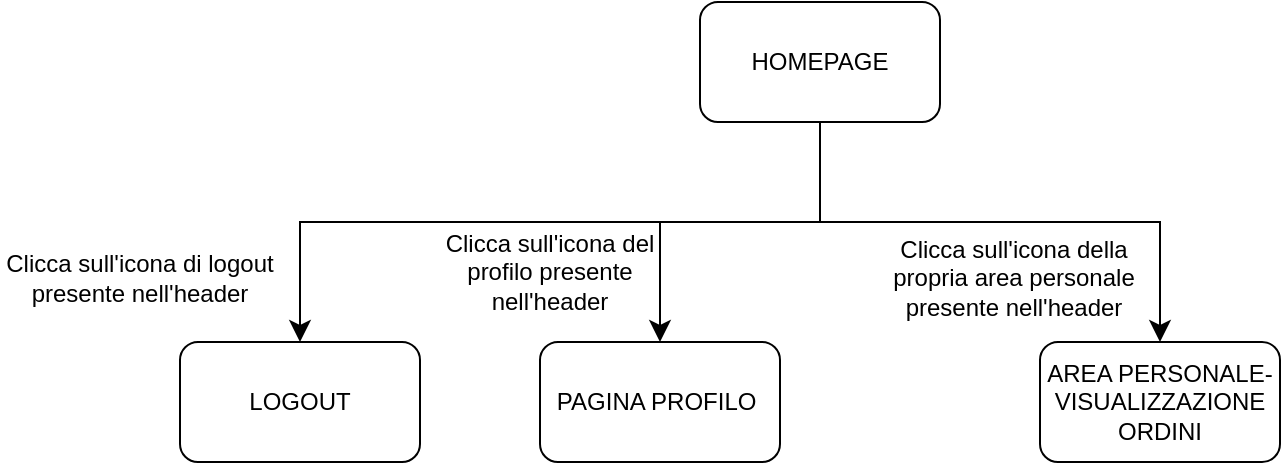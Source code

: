 <mxfile version="20.6.1" type="device"><diagram name="Pagina-1" id="ZB7JNcdpINHP5xy0FGnm"><mxGraphModel dx="1278" dy="641" grid="1" gridSize="10" guides="1" tooltips="1" connect="1" arrows="1" fold="1" page="1" pageScale="1" pageWidth="827" pageHeight="1169" math="0" shadow="0"><root><mxCell id="0"/><mxCell id="1" parent="0"/><mxCell id="XsAwU-fo2RAwiscfGlKi-2" value="HOMEPAGE" style="rounded=1;whiteSpace=wrap;html=1;" parent="1" vertex="1"><mxGeometry x="740" y="240" width="120" height="60" as="geometry"/></mxCell><mxCell id="XsAwU-fo2RAwiscfGlKi-7" value="PAGINA PROFILO&amp;nbsp;" style="rounded=1;whiteSpace=wrap;html=1;" parent="1" vertex="1"><mxGeometry x="660" y="410" width="120" height="60" as="geometry"/></mxCell><mxCell id="XsAwU-fo2RAwiscfGlKi-21" value="AREA PERSONALE- VISUALIZZAZIONE ORDINI" style="rounded=1;whiteSpace=wrap;html=1;" parent="1" vertex="1"><mxGeometry x="910" y="410" width="120" height="60" as="geometry"/></mxCell><mxCell id="XsAwU-fo2RAwiscfGlKi-26" value="" style="edgeStyle=elbowEdgeStyle;elbow=vertical;endArrow=classic;html=1;curved=0;rounded=0;endSize=8;startSize=8;exitX=0.5;exitY=1;exitDx=0;exitDy=0;entryX=0.5;entryY=0;entryDx=0;entryDy=0;" parent="1" source="XsAwU-fo2RAwiscfGlKi-2" target="XsAwU-fo2RAwiscfGlKi-7" edge="1"><mxGeometry width="50" height="50" relative="1" as="geometry"><mxPoint x="760" y="290" as="sourcePoint"/><mxPoint x="700" y="410" as="targetPoint"/><Array as="points"><mxPoint x="740" y="350"/><mxPoint x="760" y="350"/><mxPoint x="590" y="350"/></Array></mxGeometry></mxCell><mxCell id="XsAwU-fo2RAwiscfGlKi-31" value="" style="edgeStyle=segmentEdgeStyle;endArrow=classic;html=1;curved=0;rounded=0;endSize=8;startSize=8;entryX=0.5;entryY=0;entryDx=0;entryDy=0;" parent="1" target="XsAwU-fo2RAwiscfGlKi-21" edge="1"><mxGeometry width="50" height="50" relative="1" as="geometry"><mxPoint x="610" y="350" as="sourcePoint"/><mxPoint x="1020" y="410" as="targetPoint"/></mxGeometry></mxCell><mxCell id="XsAwU-fo2RAwiscfGlKi-47" value="LOGOUT" style="rounded=1;whiteSpace=wrap;html=1;" parent="1" vertex="1"><mxGeometry x="480" y="410" width="120" height="60" as="geometry"/></mxCell><mxCell id="XsAwU-fo2RAwiscfGlKi-49" value="" style="edgeStyle=segmentEdgeStyle;endArrow=classic;html=1;curved=0;rounded=0;endSize=8;startSize=8;entryX=0.5;entryY=0;entryDx=0;entryDy=0;" parent="1" target="XsAwU-fo2RAwiscfGlKi-47" edge="1"><mxGeometry width="50" height="50" relative="1" as="geometry"><mxPoint x="760" y="350" as="sourcePoint"/><mxPoint x="500" y="480" as="targetPoint"/></mxGeometry></mxCell><mxCell id="fEngk7j-Gccs36_4IaQU-1" value="Clicca sull'icona di logout presente nell'header" style="text;html=1;strokeColor=none;fillColor=none;align=center;verticalAlign=middle;whiteSpace=wrap;rounded=0;" vertex="1" parent="1"><mxGeometry x="390" y="355" width="140" height="45" as="geometry"/></mxCell><mxCell id="fEngk7j-Gccs36_4IaQU-2" value="Clicca sull'icona del profilo presente nell'header" style="text;html=1;strokeColor=none;fillColor=none;align=center;verticalAlign=middle;whiteSpace=wrap;rounded=0;" vertex="1" parent="1"><mxGeometry x="600" y="360" width="130" height="30" as="geometry"/></mxCell><mxCell id="fEngk7j-Gccs36_4IaQU-4" value="Clicca sull'icona della propria area personale presente nell'header" style="text;html=1;strokeColor=none;fillColor=none;align=center;verticalAlign=middle;whiteSpace=wrap;rounded=0;" vertex="1" parent="1"><mxGeometry x="827" y="355" width="140" height="45" as="geometry"/></mxCell></root></mxGraphModel></diagram></mxfile>